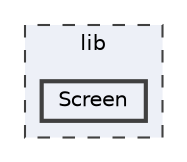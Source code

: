 digraph "lib/Screen"
{
 // LATEX_PDF_SIZE
  bgcolor="transparent";
  edge [fontname=Helvetica,fontsize=10,labelfontname=Helvetica,labelfontsize=10];
  node [fontname=Helvetica,fontsize=10,shape=box,height=0.2,width=0.4];
  compound=true
  subgraph clusterdir_97aefd0d527b934f1d99a682da8fe6a9 {
    graph [ bgcolor="#edf0f7", pencolor="grey25", label="lib", fontname=Helvetica,fontsize=10 style="filled,dashed", URL="dir_97aefd0d527b934f1d99a682da8fe6a9.html",tooltip=""]
  dir_188104f805a4d69d16d5f1fe26e8f3c7 [label="Screen", fillcolor="#edf0f7", color="grey25", style="filled,bold", URL="dir_188104f805a4d69d16d5f1fe26e8f3c7.html",tooltip=""];
  }
}
